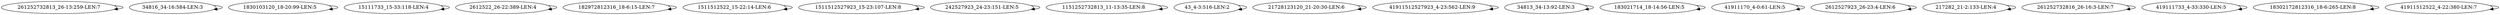 digraph G {
    "261252732813_26-13:259-LEN:7" -> "261252732813_26-13:259-LEN:7";
    "34816_34-16:584-LEN:3" -> "34816_34-16:584-LEN:3";
    "1830103120_18-20:99-LEN:5" -> "1830103120_18-20:99-LEN:5";
    "15111733_15-33:118-LEN:4" -> "15111733_15-33:118-LEN:4";
    "2612522_26-22:389-LEN:4" -> "2612522_26-22:389-LEN:4";
    "182972812316_18-6:15-LEN:7" -> "182972812316_18-6:15-LEN:7";
    "1511512522_15-22:14-LEN:6" -> "1511512522_15-22:14-LEN:6";
    "1511512527923_15-23:107-LEN:8" -> "1511512527923_15-23:107-LEN:8";
    "242527923_24-23:151-LEN:5" -> "242527923_24-23:151-LEN:5";
    "1151252732813_11-13:35-LEN:8" -> "1151252732813_11-13:35-LEN:8";
    "43_4-3:516-LEN:2" -> "43_4-3:516-LEN:2";
    "21728123120_21-20:30-LEN:6" -> "21728123120_21-20:30-LEN:6";
    "41911512527923_4-23:562-LEN:9" -> "41911512527923_4-23:562-LEN:9";
    "34813_34-13:92-LEN:3" -> "34813_34-13:92-LEN:3";
    "183021714_18-14:56-LEN:5" -> "183021714_18-14:56-LEN:5";
    "41911170_4-0:61-LEN:5" -> "41911170_4-0:61-LEN:5";
    "2612527923_26-23:4-LEN:6" -> "2612527923_26-23:4-LEN:6";
    "217282_21-2:133-LEN:4" -> "217282_21-2:133-LEN:4";
    "261252732816_26-16:3-LEN:7" -> "261252732816_26-16:3-LEN:7";
    "419111733_4-33:330-LEN:5" -> "419111733_4-33:330-LEN:5";
    "18302172812316_18-6:265-LEN:8" -> "18302172812316_18-6:265-LEN:8";
    "41911512522_4-22:380-LEN:7" -> "41911512522_4-22:380-LEN:7";
}
